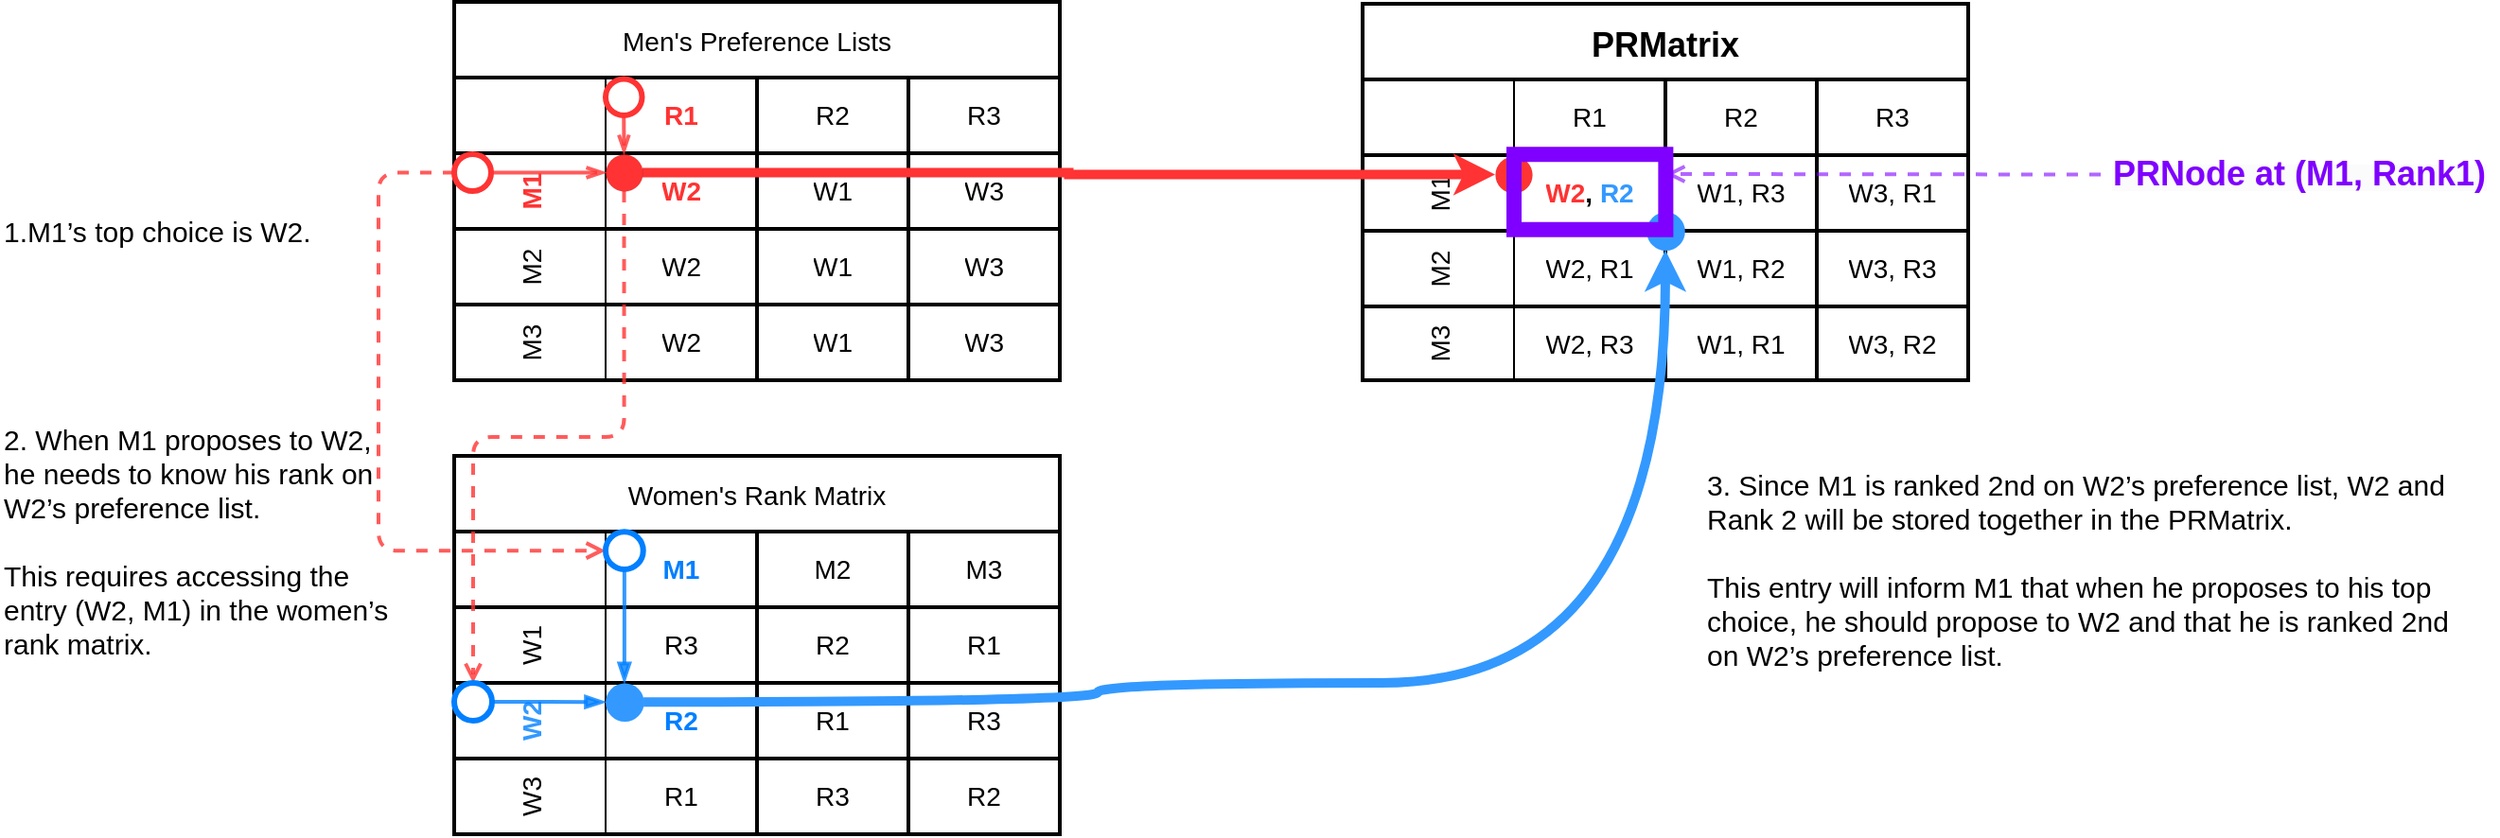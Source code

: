 <mxfile version="24.6.5" type="github">
  <diagram name="Page-1" id="UzDgoadcUWBQOF2vD1Zm">
    <mxGraphModel dx="2869" dy="762" grid="1" gridSize="10" guides="1" tooltips="1" connect="1" arrows="1" fold="1" page="1" pageScale="1" pageWidth="850" pageHeight="1100" math="0" shadow="0">
      <root>
        <mxCell id="0" />
        <mxCell id="1" parent="0" />
        <mxCell id="Z2L34hd1TdYtdEs3IqHg-1" value="Men&#39;s Preference Lists" style="shape=table;startSize=40;container=1;collapsible=0;childLayout=tableLayout;resizeLast=0;resizeLastRow=0;fontStyle=0;fontSize=14;strokeWidth=2;" vertex="1" parent="1">
          <mxGeometry y="40" width="320" height="200" as="geometry" />
        </mxCell>
        <mxCell id="Z2L34hd1TdYtdEs3IqHg-2" value="" style="shape=tableRow;horizontal=0;startSize=80;swimlaneHead=0;swimlaneBody=0;strokeColor=inherit;top=0;left=0;bottom=0;right=0;collapsible=0;dropTarget=0;fillColor=none;points=[[0,0.5],[1,0.5]];portConstraint=eastwest;fontSize=14;" vertex="1" parent="Z2L34hd1TdYtdEs3IqHg-1">
          <mxGeometry y="40" width="320" height="40" as="geometry" />
        </mxCell>
        <mxCell id="Z2L34hd1TdYtdEs3IqHg-3" value="&lt;b&gt;&lt;font color=&quot;#ff3333&quot;&gt;R1&lt;/font&gt;&lt;/b&gt;" style="shape=partialRectangle;html=1;whiteSpace=wrap;connectable=0;strokeColor=inherit;overflow=hidden;fillColor=none;top=0;left=0;bottom=0;right=0;pointerEvents=1;fontSize=14;" vertex="1" parent="Z2L34hd1TdYtdEs3IqHg-2">
          <mxGeometry x="80" width="80" height="40" as="geometry">
            <mxRectangle width="80" height="40" as="alternateBounds" />
          </mxGeometry>
        </mxCell>
        <mxCell id="Z2L34hd1TdYtdEs3IqHg-4" value="R2" style="shape=partialRectangle;html=1;whiteSpace=wrap;connectable=0;strokeColor=inherit;overflow=hidden;fillColor=none;top=0;left=0;bottom=0;right=0;pointerEvents=1;fontSize=14;" vertex="1" parent="Z2L34hd1TdYtdEs3IqHg-2">
          <mxGeometry x="160" width="80" height="40" as="geometry">
            <mxRectangle width="80" height="40" as="alternateBounds" />
          </mxGeometry>
        </mxCell>
        <mxCell id="Z2L34hd1TdYtdEs3IqHg-5" value="R3" style="shape=partialRectangle;html=1;whiteSpace=wrap;connectable=0;strokeColor=inherit;overflow=hidden;fillColor=none;top=0;left=0;bottom=0;right=0;pointerEvents=1;strokeWidth=1;resizeWidth=1;resizeHeight=1;fontSize=14;" vertex="1" parent="Z2L34hd1TdYtdEs3IqHg-2">
          <mxGeometry x="240" width="80" height="40" as="geometry">
            <mxRectangle width="80" height="40" as="alternateBounds" />
          </mxGeometry>
        </mxCell>
        <mxCell id="Z2L34hd1TdYtdEs3IqHg-6" value="M1" style="shape=tableRow;horizontal=0;startSize=80;swimlaneHead=0;swimlaneBody=0;strokeColor=inherit;top=0;left=0;bottom=0;right=0;collapsible=0;dropTarget=0;fillColor=none;points=[[0,0.5],[1,0.5]];portConstraint=eastwest;fontSize=14;fontStyle=1;fontColor=#FF3333;" vertex="1" parent="Z2L34hd1TdYtdEs3IqHg-1">
          <mxGeometry y="80" width="320" height="40" as="geometry" />
        </mxCell>
        <mxCell id="Z2L34hd1TdYtdEs3IqHg-7" value="&lt;b&gt;&lt;font color=&quot;#ff3333&quot;&gt;W2&lt;/font&gt;&lt;/b&gt;" style="shape=partialRectangle;html=1;whiteSpace=wrap;connectable=0;overflow=hidden;top=0;left=0;bottom=0;right=0;pointerEvents=1;strokeColor=default;fillColor=none;fontSize=14;" vertex="1" parent="Z2L34hd1TdYtdEs3IqHg-6">
          <mxGeometry x="80" width="80" height="40" as="geometry">
            <mxRectangle width="80" height="40" as="alternateBounds" />
          </mxGeometry>
        </mxCell>
        <mxCell id="Z2L34hd1TdYtdEs3IqHg-8" value="W1" style="shape=partialRectangle;html=1;whiteSpace=wrap;connectable=0;overflow=hidden;top=0;left=0;bottom=0;right=0;pointerEvents=1;fillColor=none;labelBackgroundColor=none;labelBorderColor=none;strokeColor=default;shadow=0;resizable=1;resizeWidth=0;metaEdit=0;backgroundOutline=0;fontSize=14;" vertex="1" parent="Z2L34hd1TdYtdEs3IqHg-6">
          <mxGeometry x="160" width="80" height="40" as="geometry">
            <mxRectangle width="80" height="40" as="alternateBounds" />
          </mxGeometry>
        </mxCell>
        <mxCell id="Z2L34hd1TdYtdEs3IqHg-9" value="W3" style="shape=partialRectangle;html=1;whiteSpace=wrap;connectable=0;overflow=hidden;top=0;left=0;bottom=0;right=0;pointerEvents=1;fillColor=none;fontSize=14;" vertex="1" parent="Z2L34hd1TdYtdEs3IqHg-6">
          <mxGeometry x="240" width="80" height="40" as="geometry">
            <mxRectangle width="80" height="40" as="alternateBounds" />
          </mxGeometry>
        </mxCell>
        <mxCell id="Z2L34hd1TdYtdEs3IqHg-10" value="M2" style="shape=tableRow;horizontal=0;startSize=80;swimlaneHead=0;swimlaneBody=0;strokeColor=inherit;top=0;left=0;bottom=0;right=0;collapsible=0;dropTarget=0;fillColor=none;points=[[0,0.5],[1,0.5]];portConstraint=eastwest;fontSize=14;" vertex="1" parent="Z2L34hd1TdYtdEs3IqHg-1">
          <mxGeometry y="120" width="320" height="40" as="geometry" />
        </mxCell>
        <mxCell id="Z2L34hd1TdYtdEs3IqHg-11" value="W2" style="shape=partialRectangle;html=1;whiteSpace=wrap;connectable=0;overflow=hidden;top=0;left=0;bottom=0;right=0;pointerEvents=1;strokeOpacity=100;fillColor=none;fontSize=14;" vertex="1" parent="Z2L34hd1TdYtdEs3IqHg-10">
          <mxGeometry x="80" width="80" height="40" as="geometry">
            <mxRectangle width="80" height="40" as="alternateBounds" />
          </mxGeometry>
        </mxCell>
        <mxCell id="Z2L34hd1TdYtdEs3IqHg-12" value="W1" style="shape=partialRectangle;html=1;whiteSpace=wrap;connectable=0;strokeColor=inherit;overflow=hidden;fillColor=none;top=0;left=0;bottom=0;right=0;pointerEvents=1;fontSize=14;" vertex="1" parent="Z2L34hd1TdYtdEs3IqHg-10">
          <mxGeometry x="160" width="80" height="40" as="geometry">
            <mxRectangle width="80" height="40" as="alternateBounds" />
          </mxGeometry>
        </mxCell>
        <mxCell id="Z2L34hd1TdYtdEs3IqHg-13" value="W3" style="shape=partialRectangle;html=1;whiteSpace=wrap;connectable=0;strokeColor=inherit;overflow=hidden;fillColor=none;top=0;left=0;bottom=0;right=0;pointerEvents=1;fontSize=14;" vertex="1" parent="Z2L34hd1TdYtdEs3IqHg-10">
          <mxGeometry x="240" width="80" height="40" as="geometry">
            <mxRectangle width="80" height="40" as="alternateBounds" />
          </mxGeometry>
        </mxCell>
        <mxCell id="Z2L34hd1TdYtdEs3IqHg-14" value="M3" style="shape=tableRow;horizontal=0;startSize=80;swimlaneHead=0;swimlaneBody=0;strokeColor=inherit;top=0;left=0;bottom=0;right=0;collapsible=0;dropTarget=0;fillColor=none;points=[[0,0.5],[1,0.5]];portConstraint=eastwest;fontSize=14;" vertex="1" parent="Z2L34hd1TdYtdEs3IqHg-1">
          <mxGeometry y="160" width="320" height="40" as="geometry" />
        </mxCell>
        <mxCell id="Z2L34hd1TdYtdEs3IqHg-15" value="W2" style="shape=partialRectangle;html=1;whiteSpace=wrap;connectable=0;overflow=hidden;top=0;left=0;bottom=0;right=0;pointerEvents=1;fillColor=none;fontSize=14;" vertex="1" parent="Z2L34hd1TdYtdEs3IqHg-14">
          <mxGeometry x="80" width="80" height="40" as="geometry">
            <mxRectangle width="80" height="40" as="alternateBounds" />
          </mxGeometry>
        </mxCell>
        <mxCell id="Z2L34hd1TdYtdEs3IqHg-16" value="W1" style="shape=partialRectangle;html=1;whiteSpace=wrap;connectable=0;overflow=hidden;top=0;left=0;bottom=0;right=0;pointerEvents=1;fillColor=none;fontSize=14;" vertex="1" parent="Z2L34hd1TdYtdEs3IqHg-14">
          <mxGeometry x="160" width="80" height="40" as="geometry">
            <mxRectangle width="80" height="40" as="alternateBounds" />
          </mxGeometry>
        </mxCell>
        <mxCell id="Z2L34hd1TdYtdEs3IqHg-17" value="W3" style="shape=partialRectangle;html=1;whiteSpace=wrap;connectable=0;strokeColor=inherit;overflow=hidden;fillColor=none;top=0;left=0;bottom=0;right=0;pointerEvents=1;fontSize=14;" vertex="1" parent="Z2L34hd1TdYtdEs3IqHg-14">
          <mxGeometry x="240" width="80" height="40" as="geometry">
            <mxRectangle width="80" height="40" as="alternateBounds" />
          </mxGeometry>
        </mxCell>
        <mxCell id="Z2L34hd1TdYtdEs3IqHg-18" value="Women&#39;s Rank Matrix" style="shape=table;startSize=40;container=1;collapsible=0;childLayout=tableLayout;resizeLast=0;resizeLastRow=0;fontStyle=0;fontSize=14;strokeWidth=2;" vertex="1" parent="1">
          <mxGeometry y="280" width="320" height="200" as="geometry" />
        </mxCell>
        <mxCell id="Z2L34hd1TdYtdEs3IqHg-19" value="" style="shape=tableRow;horizontal=0;startSize=80;swimlaneHead=0;swimlaneBody=0;strokeColor=inherit;top=0;left=0;bottom=0;right=0;collapsible=0;dropTarget=0;fillColor=none;points=[[0,0.5],[1,0.5]];portConstraint=eastwest;fontSize=14;" vertex="1" parent="Z2L34hd1TdYtdEs3IqHg-18">
          <mxGeometry y="40" width="320" height="40" as="geometry" />
        </mxCell>
        <mxCell id="Z2L34hd1TdYtdEs3IqHg-20" value="&lt;b&gt;&lt;font color=&quot;#007fff&quot;&gt;M1&lt;/font&gt;&lt;/b&gt;" style="shape=partialRectangle;html=1;whiteSpace=wrap;connectable=0;strokeColor=inherit;overflow=hidden;fillColor=none;top=0;left=0;bottom=0;right=0;pointerEvents=1;fontSize=14;" vertex="1" parent="Z2L34hd1TdYtdEs3IqHg-19">
          <mxGeometry x="80" width="80" height="40" as="geometry">
            <mxRectangle width="80" height="40" as="alternateBounds" />
          </mxGeometry>
        </mxCell>
        <mxCell id="Z2L34hd1TdYtdEs3IqHg-21" value="M2" style="shape=partialRectangle;html=1;whiteSpace=wrap;connectable=0;strokeColor=inherit;overflow=hidden;fillColor=none;top=0;left=0;bottom=0;right=0;pointerEvents=1;fontSize=14;" vertex="1" parent="Z2L34hd1TdYtdEs3IqHg-19">
          <mxGeometry x="160" width="80" height="40" as="geometry">
            <mxRectangle width="80" height="40" as="alternateBounds" />
          </mxGeometry>
        </mxCell>
        <mxCell id="Z2L34hd1TdYtdEs3IqHg-22" value="M3" style="shape=partialRectangle;html=1;whiteSpace=wrap;connectable=0;strokeColor=inherit;overflow=hidden;fillColor=none;top=0;left=0;bottom=0;right=0;pointerEvents=1;strokeWidth=1;resizeWidth=1;resizeHeight=1;fontSize=14;" vertex="1" parent="Z2L34hd1TdYtdEs3IqHg-19">
          <mxGeometry x="240" width="80" height="40" as="geometry">
            <mxRectangle width="80" height="40" as="alternateBounds" />
          </mxGeometry>
        </mxCell>
        <mxCell id="Z2L34hd1TdYtdEs3IqHg-23" value="W1" style="shape=tableRow;horizontal=0;startSize=80;swimlaneHead=0;swimlaneBody=0;strokeColor=inherit;top=0;left=0;bottom=0;right=0;collapsible=0;dropTarget=0;fillColor=none;points=[[0,0.5],[1,0.5]];portConstraint=eastwest;fontSize=14;" vertex="1" parent="Z2L34hd1TdYtdEs3IqHg-18">
          <mxGeometry y="80" width="320" height="40" as="geometry" />
        </mxCell>
        <mxCell id="Z2L34hd1TdYtdEs3IqHg-24" value="R3" style="shape=partialRectangle;html=1;whiteSpace=wrap;connectable=0;strokeColor=inherit;overflow=hidden;fillColor=none;top=0;left=0;bottom=0;right=0;pointerEvents=1;fontSize=14;" vertex="1" parent="Z2L34hd1TdYtdEs3IqHg-23">
          <mxGeometry x="80" width="80" height="40" as="geometry">
            <mxRectangle width="80" height="40" as="alternateBounds" />
          </mxGeometry>
        </mxCell>
        <mxCell id="Z2L34hd1TdYtdEs3IqHg-25" value="R2" style="shape=partialRectangle;html=1;whiteSpace=wrap;connectable=0;strokeColor=inherit;overflow=hidden;fillColor=none;top=0;left=0;bottom=0;right=0;pointerEvents=1;fontSize=14;" vertex="1" parent="Z2L34hd1TdYtdEs3IqHg-23">
          <mxGeometry x="160" width="80" height="40" as="geometry">
            <mxRectangle width="80" height="40" as="alternateBounds" />
          </mxGeometry>
        </mxCell>
        <mxCell id="Z2L34hd1TdYtdEs3IqHg-26" value="R1" style="shape=partialRectangle;html=1;whiteSpace=wrap;connectable=0;strokeColor=inherit;overflow=hidden;fillColor=none;top=0;left=0;bottom=0;right=0;pointerEvents=1;fontSize=14;" vertex="1" parent="Z2L34hd1TdYtdEs3IqHg-23">
          <mxGeometry x="240" width="80" height="40" as="geometry">
            <mxRectangle width="80" height="40" as="alternateBounds" />
          </mxGeometry>
        </mxCell>
        <mxCell id="Z2L34hd1TdYtdEs3IqHg-27" value="W2" style="shape=tableRow;horizontal=0;startSize=80;swimlaneHead=0;swimlaneBody=0;strokeColor=inherit;top=0;left=0;bottom=0;right=0;collapsible=0;dropTarget=0;fillColor=none;points=[[0,0.5],[1,0.5]];portConstraint=eastwest;fontSize=14;fontStyle=1;fontColor=#3399FF;" vertex="1" parent="Z2L34hd1TdYtdEs3IqHg-18">
          <mxGeometry y="120" width="320" height="40" as="geometry" />
        </mxCell>
        <mxCell id="Z2L34hd1TdYtdEs3IqHg-28" value="&lt;b&gt;&lt;font color=&quot;#007fff&quot;&gt;R2&lt;/font&gt;&lt;/b&gt;" style="shape=partialRectangle;html=1;whiteSpace=wrap;connectable=0;strokeColor=inherit;overflow=hidden;fillColor=none;top=0;left=0;bottom=0;right=0;pointerEvents=1;fontSize=14;" vertex="1" parent="Z2L34hd1TdYtdEs3IqHg-27">
          <mxGeometry x="80" width="80" height="40" as="geometry">
            <mxRectangle width="80" height="40" as="alternateBounds" />
          </mxGeometry>
        </mxCell>
        <mxCell id="Z2L34hd1TdYtdEs3IqHg-29" value="R1" style="shape=partialRectangle;html=1;whiteSpace=wrap;connectable=0;strokeColor=inherit;overflow=hidden;fillColor=none;top=0;left=0;bottom=0;right=0;pointerEvents=1;fontSize=14;" vertex="1" parent="Z2L34hd1TdYtdEs3IqHg-27">
          <mxGeometry x="160" width="80" height="40" as="geometry">
            <mxRectangle width="80" height="40" as="alternateBounds" />
          </mxGeometry>
        </mxCell>
        <mxCell id="Z2L34hd1TdYtdEs3IqHg-30" value="R3" style="shape=partialRectangle;html=1;whiteSpace=wrap;connectable=0;strokeColor=inherit;overflow=hidden;fillColor=none;top=0;left=0;bottom=0;right=0;pointerEvents=1;fontSize=14;" vertex="1" parent="Z2L34hd1TdYtdEs3IqHg-27">
          <mxGeometry x="240" width="80" height="40" as="geometry">
            <mxRectangle width="80" height="40" as="alternateBounds" />
          </mxGeometry>
        </mxCell>
        <mxCell id="Z2L34hd1TdYtdEs3IqHg-31" value="W3" style="shape=tableRow;horizontal=0;startSize=80;swimlaneHead=0;swimlaneBody=0;strokeColor=inherit;top=0;left=0;bottom=0;right=0;collapsible=0;dropTarget=0;fillColor=none;points=[[0,0.5],[1,0.5]];portConstraint=eastwest;fontSize=14;" vertex="1" parent="Z2L34hd1TdYtdEs3IqHg-18">
          <mxGeometry y="160" width="320" height="40" as="geometry" />
        </mxCell>
        <mxCell id="Z2L34hd1TdYtdEs3IqHg-32" value="R1" style="shape=partialRectangle;html=1;whiteSpace=wrap;connectable=0;strokeColor=inherit;overflow=hidden;fillColor=none;top=0;left=0;bottom=0;right=0;pointerEvents=1;fontSize=14;" vertex="1" parent="Z2L34hd1TdYtdEs3IqHg-31">
          <mxGeometry x="80" width="80" height="40" as="geometry">
            <mxRectangle width="80" height="40" as="alternateBounds" />
          </mxGeometry>
        </mxCell>
        <mxCell id="Z2L34hd1TdYtdEs3IqHg-33" value="R3" style="shape=partialRectangle;html=1;whiteSpace=wrap;connectable=0;strokeColor=inherit;overflow=hidden;fillColor=none;top=0;left=0;bottom=0;right=0;pointerEvents=1;fontSize=14;" vertex="1" parent="Z2L34hd1TdYtdEs3IqHg-31">
          <mxGeometry x="160" width="80" height="40" as="geometry">
            <mxRectangle width="80" height="40" as="alternateBounds" />
          </mxGeometry>
        </mxCell>
        <mxCell id="Z2L34hd1TdYtdEs3IqHg-34" value="R2" style="shape=partialRectangle;html=1;whiteSpace=wrap;connectable=0;strokeColor=inherit;overflow=hidden;fillColor=none;top=0;left=0;bottom=0;right=0;pointerEvents=1;fontSize=14;" vertex="1" parent="Z2L34hd1TdYtdEs3IqHg-31">
          <mxGeometry x="240" width="80" height="40" as="geometry">
            <mxRectangle width="80" height="40" as="alternateBounds" />
          </mxGeometry>
        </mxCell>
        <mxCell id="Z2L34hd1TdYtdEs3IqHg-35" value="PRMatrix" style="shape=table;startSize=40;container=1;collapsible=0;childLayout=tableLayout;resizeLast=0;resizeLastRow=0;fontStyle=1;fontSize=18;strokeWidth=2;" vertex="1" parent="1">
          <mxGeometry x="480" y="41" width="320" height="199" as="geometry" />
        </mxCell>
        <mxCell id="Z2L34hd1TdYtdEs3IqHg-36" value="" style="shape=tableRow;horizontal=0;startSize=80;swimlaneHead=0;swimlaneBody=0;strokeColor=inherit;top=0;left=0;bottom=0;right=0;collapsible=0;dropTarget=0;fillColor=none;points=[[0,0.5],[1,0.5]];portConstraint=eastwest;fontSize=14;" vertex="1" parent="Z2L34hd1TdYtdEs3IqHg-35">
          <mxGeometry y="40" width="320" height="40" as="geometry" />
        </mxCell>
        <mxCell id="Z2L34hd1TdYtdEs3IqHg-37" value="R1" style="shape=partialRectangle;html=1;whiteSpace=wrap;connectable=0;strokeColor=inherit;overflow=hidden;fillColor=none;top=0;left=0;bottom=0;right=0;pointerEvents=1;fontSize=14;" vertex="1" parent="Z2L34hd1TdYtdEs3IqHg-36">
          <mxGeometry x="80" width="80" height="40" as="geometry">
            <mxRectangle width="80" height="40" as="alternateBounds" />
          </mxGeometry>
        </mxCell>
        <mxCell id="Z2L34hd1TdYtdEs3IqHg-38" value="R2" style="shape=partialRectangle;html=1;whiteSpace=wrap;connectable=0;strokeColor=inherit;overflow=hidden;fillColor=none;top=0;left=0;bottom=0;right=0;pointerEvents=1;fontSize=14;" vertex="1" parent="Z2L34hd1TdYtdEs3IqHg-36">
          <mxGeometry x="160" width="80" height="40" as="geometry">
            <mxRectangle width="80" height="40" as="alternateBounds" />
          </mxGeometry>
        </mxCell>
        <mxCell id="Z2L34hd1TdYtdEs3IqHg-39" value="R3" style="shape=partialRectangle;html=1;whiteSpace=wrap;connectable=0;strokeColor=inherit;overflow=hidden;fillColor=none;top=0;left=0;bottom=0;right=0;pointerEvents=1;strokeWidth=1;resizeWidth=1;resizeHeight=1;fontSize=14;" vertex="1" parent="Z2L34hd1TdYtdEs3IqHg-36">
          <mxGeometry x="240" width="80" height="40" as="geometry">
            <mxRectangle width="80" height="40" as="alternateBounds" />
          </mxGeometry>
        </mxCell>
        <mxCell id="Z2L34hd1TdYtdEs3IqHg-40" value="M1" style="shape=tableRow;horizontal=0;startSize=80;swimlaneHead=0;swimlaneBody=0;strokeColor=inherit;top=0;left=0;bottom=0;right=0;collapsible=0;dropTarget=0;fillColor=none;points=[[0,0.5],[1,0.5]];portConstraint=eastwest;fontSize=14;" vertex="1" parent="Z2L34hd1TdYtdEs3IqHg-35">
          <mxGeometry y="80" width="320" height="40" as="geometry" />
        </mxCell>
        <mxCell id="Z2L34hd1TdYtdEs3IqHg-41" value="&lt;b&gt;&lt;font color=&quot;#ff3333&quot;&gt;W2&lt;/font&gt;,&lt;font color=&quot;#6600cc&quot;&gt; &lt;/font&gt;&lt;font color=&quot;#3399ff&quot;&gt;R2&lt;/font&gt;&lt;/b&gt;" style="shape=partialRectangle;html=1;whiteSpace=wrap;connectable=0;overflow=hidden;top=0;left=0;bottom=0;right=0;pointerEvents=1;strokeColor=default;fillColor=none;fontSize=14;" vertex="1" parent="Z2L34hd1TdYtdEs3IqHg-40">
          <mxGeometry x="80" width="80" height="40" as="geometry">
            <mxRectangle width="80" height="40" as="alternateBounds" />
          </mxGeometry>
        </mxCell>
        <mxCell id="Z2L34hd1TdYtdEs3IqHg-42" value="W1, R3" style="shape=partialRectangle;html=1;whiteSpace=wrap;connectable=0;overflow=hidden;top=0;left=0;bottom=0;right=0;pointerEvents=1;fillColor=none;labelBackgroundColor=none;labelBorderColor=none;strokeColor=default;shadow=0;resizable=1;resizeWidth=0;metaEdit=0;backgroundOutline=0;fontSize=14;" vertex="1" parent="Z2L34hd1TdYtdEs3IqHg-40">
          <mxGeometry x="160" width="80" height="40" as="geometry">
            <mxRectangle width="80" height="40" as="alternateBounds" />
          </mxGeometry>
        </mxCell>
        <mxCell id="Z2L34hd1TdYtdEs3IqHg-43" value="W3, R1" style="shape=partialRectangle;html=1;whiteSpace=wrap;connectable=0;overflow=hidden;top=0;left=0;bottom=0;right=0;pointerEvents=1;fillColor=none;fontSize=14;" vertex="1" parent="Z2L34hd1TdYtdEs3IqHg-40">
          <mxGeometry x="240" width="80" height="40" as="geometry">
            <mxRectangle width="80" height="40" as="alternateBounds" />
          </mxGeometry>
        </mxCell>
        <mxCell id="Z2L34hd1TdYtdEs3IqHg-44" value="M2" style="shape=tableRow;horizontal=0;startSize=80;swimlaneHead=0;swimlaneBody=0;strokeColor=inherit;top=0;left=0;bottom=0;right=0;collapsible=0;dropTarget=0;fillColor=none;points=[[0,0.5],[1,0.5]];portConstraint=eastwest;fontSize=14;" vertex="1" parent="Z2L34hd1TdYtdEs3IqHg-35">
          <mxGeometry y="120" width="320" height="40" as="geometry" />
        </mxCell>
        <mxCell id="Z2L34hd1TdYtdEs3IqHg-45" value="W2, R1" style="shape=partialRectangle;html=1;whiteSpace=wrap;connectable=0;overflow=hidden;top=0;left=0;bottom=0;right=0;pointerEvents=1;strokeOpacity=100;fillColor=none;fontSize=14;" vertex="1" parent="Z2L34hd1TdYtdEs3IqHg-44">
          <mxGeometry x="80" width="80" height="40" as="geometry">
            <mxRectangle width="80" height="40" as="alternateBounds" />
          </mxGeometry>
        </mxCell>
        <mxCell id="Z2L34hd1TdYtdEs3IqHg-46" value="W1, R2" style="shape=partialRectangle;html=1;whiteSpace=wrap;connectable=0;strokeColor=inherit;overflow=hidden;fillColor=none;top=0;left=0;bottom=0;right=0;pointerEvents=1;fontSize=14;" vertex="1" parent="Z2L34hd1TdYtdEs3IqHg-44">
          <mxGeometry x="160" width="80" height="40" as="geometry">
            <mxRectangle width="80" height="40" as="alternateBounds" />
          </mxGeometry>
        </mxCell>
        <mxCell id="Z2L34hd1TdYtdEs3IqHg-47" value="W3, R3" style="shape=partialRectangle;html=1;whiteSpace=wrap;connectable=0;strokeColor=inherit;overflow=hidden;fillColor=none;top=0;left=0;bottom=0;right=0;pointerEvents=1;fontSize=14;" vertex="1" parent="Z2L34hd1TdYtdEs3IqHg-44">
          <mxGeometry x="240" width="80" height="40" as="geometry">
            <mxRectangle width="80" height="40" as="alternateBounds" />
          </mxGeometry>
        </mxCell>
        <mxCell id="Z2L34hd1TdYtdEs3IqHg-48" value="M3" style="shape=tableRow;horizontal=0;startSize=80;swimlaneHead=0;swimlaneBody=0;strokeColor=inherit;top=0;left=0;bottom=0;right=0;collapsible=0;dropTarget=0;fillColor=none;points=[[0,0.5],[1,0.5]];portConstraint=eastwest;fontSize=14;" vertex="1" parent="Z2L34hd1TdYtdEs3IqHg-35">
          <mxGeometry y="160" width="320" height="39" as="geometry" />
        </mxCell>
        <mxCell id="Z2L34hd1TdYtdEs3IqHg-49" value="W2, R3" style="shape=partialRectangle;html=1;whiteSpace=wrap;connectable=0;overflow=hidden;top=0;left=0;bottom=0;right=0;pointerEvents=1;fillColor=none;fontSize=14;" vertex="1" parent="Z2L34hd1TdYtdEs3IqHg-48">
          <mxGeometry x="80" width="80" height="39" as="geometry">
            <mxRectangle width="80" height="39" as="alternateBounds" />
          </mxGeometry>
        </mxCell>
        <mxCell id="Z2L34hd1TdYtdEs3IqHg-50" value="W1, R1" style="shape=partialRectangle;html=1;whiteSpace=wrap;connectable=0;overflow=hidden;top=0;left=0;bottom=0;right=0;pointerEvents=1;fillColor=none;fontSize=14;" vertex="1" parent="Z2L34hd1TdYtdEs3IqHg-48">
          <mxGeometry x="160" width="80" height="39" as="geometry">
            <mxRectangle width="80" height="39" as="alternateBounds" />
          </mxGeometry>
        </mxCell>
        <mxCell id="Z2L34hd1TdYtdEs3IqHg-51" value="W3, R2" style="shape=partialRectangle;html=1;whiteSpace=wrap;connectable=0;strokeColor=inherit;overflow=hidden;fillColor=none;top=0;left=0;bottom=0;right=0;pointerEvents=1;fontSize=14;" vertex="1" parent="Z2L34hd1TdYtdEs3IqHg-48">
          <mxGeometry x="240" width="80" height="39" as="geometry">
            <mxRectangle width="80" height="39" as="alternateBounds" />
          </mxGeometry>
        </mxCell>
        <mxCell id="Z2L34hd1TdYtdEs3IqHg-52" style="edgeStyle=orthogonalEdgeStyle;rounded=0;orthogonalLoop=1;jettySize=auto;html=1;exitX=0.5;exitY=1;exitDx=0;exitDy=0;entryX=0.5;entryY=0;entryDx=0;entryDy=0;strokeColor=#FF3333;strokeWidth=2;endArrow=openThin;endFill=0;opacity=80;fontSize=14;" edge="1" parent="1" source="Z2L34hd1TdYtdEs3IqHg-53" target="Z2L34hd1TdYtdEs3IqHg-56">
          <mxGeometry relative="1" as="geometry" />
        </mxCell>
        <mxCell id="Z2L34hd1TdYtdEs3IqHg-53" value="" style="ellipse;whiteSpace=wrap;html=1;aspect=fixed;gradientColor=none;strokeWidth=3;fillColor=#FFFFFF;strokeColor=#FF3333;fontSize=14;" vertex="1" parent="1">
          <mxGeometry x="80" y="80.75" width="19.25" height="19.25" as="geometry" />
        </mxCell>
        <mxCell id="Z2L34hd1TdYtdEs3IqHg-54" style="edgeStyle=orthogonalEdgeStyle;rounded=1;orthogonalLoop=1;jettySize=auto;html=1;exitX=0.5;exitY=1;exitDx=0;exitDy=0;entryX=0.5;entryY=0;entryDx=0;entryDy=0;dashed=1;endArrow=open;endFill=0;strokeColor=#FF3333;strokeWidth=2;curved=0;fontSize=14;opacity=80;" edge="1" parent="1" source="Z2L34hd1TdYtdEs3IqHg-56" target="Z2L34hd1TdYtdEs3IqHg-63">
          <mxGeometry relative="1" as="geometry">
            <Array as="points">
              <mxPoint x="90" y="270" />
              <mxPoint x="10" y="270" />
              <mxPoint x="10" y="400" />
            </Array>
          </mxGeometry>
        </mxCell>
        <mxCell id="Z2L34hd1TdYtdEs3IqHg-55" style="edgeStyle=orthogonalEdgeStyle;rounded=0;orthogonalLoop=1;jettySize=auto;html=1;exitX=1;exitY=0.5;exitDx=0;exitDy=0;entryX=0;entryY=0.5;entryDx=0;entryDy=0;strokeWidth=5;strokeColor=#FF3333;fontSize=14;" edge="1" parent="1" source="Z2L34hd1TdYtdEs3IqHg-56" target="Z2L34hd1TdYtdEs3IqHg-66">
          <mxGeometry relative="1" as="geometry" />
        </mxCell>
        <mxCell id="Z2L34hd1TdYtdEs3IqHg-56" value="" style="ellipse;whiteSpace=wrap;html=1;aspect=fixed;gradientColor=none;strokeWidth=0;fillColor=#FF3333;fontSize=14;" vertex="1" parent="1">
          <mxGeometry x="80" y="120.5" width="19.5" height="19.5" as="geometry" />
        </mxCell>
        <mxCell id="Z2L34hd1TdYtdEs3IqHg-57" style="edgeStyle=orthogonalEdgeStyle;rounded=0;orthogonalLoop=1;jettySize=auto;html=1;exitX=1;exitY=0.5;exitDx=0;exitDy=0;entryX=0;entryY=0.5;entryDx=0;entryDy=0;strokeColor=#FF3333;strokeWidth=2;endArrow=openThin;endFill=0;opacity=80;fontSize=14;" edge="1" parent="1" source="Z2L34hd1TdYtdEs3IqHg-59" target="Z2L34hd1TdYtdEs3IqHg-56">
          <mxGeometry relative="1" as="geometry" />
        </mxCell>
        <mxCell id="Z2L34hd1TdYtdEs3IqHg-58" style="edgeStyle=orthogonalEdgeStyle;rounded=1;orthogonalLoop=1;jettySize=auto;html=1;exitX=0;exitY=0.5;exitDx=0;exitDy=0;entryX=0;entryY=0.5;entryDx=0;entryDy=0;dashed=1;endArrow=open;endFill=0;strokeColor=#FF3333;strokeWidth=2;curved=0;fontSize=14;opacity=80;" edge="1" parent="1" source="Z2L34hd1TdYtdEs3IqHg-59" target="Z2L34hd1TdYtdEs3IqHg-61">
          <mxGeometry relative="1" as="geometry">
            <Array as="points">
              <mxPoint x="-40" y="130" />
              <mxPoint x="-40" y="330" />
            </Array>
          </mxGeometry>
        </mxCell>
        <mxCell id="Z2L34hd1TdYtdEs3IqHg-59" value="" style="ellipse;whiteSpace=wrap;html=1;aspect=fixed;gradientColor=none;strokeWidth=3;fillColor=#FFFFFF;strokeColor=#FF3333;fontSize=14;" vertex="1" parent="1">
          <mxGeometry y="120.5" width="19.5" height="19.5" as="geometry" />
        </mxCell>
        <mxCell id="Z2L34hd1TdYtdEs3IqHg-60" style="edgeStyle=orthogonalEdgeStyle;rounded=0;orthogonalLoop=1;jettySize=auto;html=1;exitX=0.5;exitY=1;exitDx=0;exitDy=0;entryX=0.5;entryY=0;entryDx=0;entryDy=0;strokeColor=#007FFF;strokeWidth=2;endArrow=blockThin;endFill=1;opacity=80;fontSize=14;" edge="1" parent="1" source="Z2L34hd1TdYtdEs3IqHg-61" target="Z2L34hd1TdYtdEs3IqHg-65">
          <mxGeometry relative="1" as="geometry" />
        </mxCell>
        <mxCell id="Z2L34hd1TdYtdEs3IqHg-61" value="" style="ellipse;whiteSpace=wrap;html=1;aspect=fixed;gradientColor=none;strokeWidth=3;fillColor=#FFFFFF;strokeColor=#007FFF;fontSize=14;" vertex="1" parent="1">
          <mxGeometry x="80" y="320.13" width="19.87" height="19.87" as="geometry" />
        </mxCell>
        <mxCell id="Z2L34hd1TdYtdEs3IqHg-62" style="edgeStyle=orthogonalEdgeStyle;rounded=0;orthogonalLoop=1;jettySize=auto;html=1;exitX=1;exitY=0.5;exitDx=0;exitDy=0;entryX=0;entryY=0.5;entryDx=0;entryDy=0;strokeColor=#007FFF;strokeWidth=2;endArrow=blockThin;endFill=1;opacity=80;fontSize=14;" edge="1" parent="1" source="Z2L34hd1TdYtdEs3IqHg-63" target="Z2L34hd1TdYtdEs3IqHg-65">
          <mxGeometry relative="1" as="geometry" />
        </mxCell>
        <mxCell id="Z2L34hd1TdYtdEs3IqHg-63" value="" style="ellipse;whiteSpace=wrap;html=1;aspect=fixed;strokeWidth=3;strokeColor=#007FFF;fontSize=14;" vertex="1" parent="1">
          <mxGeometry y="400" width="20" height="20" as="geometry" />
        </mxCell>
        <mxCell id="Z2L34hd1TdYtdEs3IqHg-64" style="edgeStyle=orthogonalEdgeStyle;rounded=0;orthogonalLoop=1;jettySize=auto;html=1;exitX=1;exitY=0.5;exitDx=0;exitDy=0;entryX=0.5;entryY=1;entryDx=0;entryDy=0;curved=1;strokeWidth=5;strokeColor=#3399FF;fontColor=#3399FF;" edge="1" parent="1" source="Z2L34hd1TdYtdEs3IqHg-65" target="Z2L34hd1TdYtdEs3IqHg-67">
          <mxGeometry relative="1" as="geometry">
            <Array as="points">
              <mxPoint x="340" y="400" />
              <mxPoint x="640" y="400" />
            </Array>
          </mxGeometry>
        </mxCell>
        <mxCell id="Z2L34hd1TdYtdEs3IqHg-65" value="" style="ellipse;whiteSpace=wrap;html=1;aspect=fixed;gradientColor=none;strokeWidth=0;fillColor=#3399FF;fontSize=14;strokeColor=#007FFF;" vertex="1" parent="1">
          <mxGeometry x="79.81" y="400" width="20.25" height="20.25" as="geometry" />
        </mxCell>
        <mxCell id="Z2L34hd1TdYtdEs3IqHg-66" value="" style="ellipse;whiteSpace=wrap;html=1;aspect=fixed;gradientColor=none;strokeWidth=0;fillColor=#FF3333;fontSize=14;" vertex="1" parent="1">
          <mxGeometry x="550" y="121.5" width="19.5" height="19.5" as="geometry" />
        </mxCell>
        <mxCell id="Z2L34hd1TdYtdEs3IqHg-67" value="" style="ellipse;whiteSpace=wrap;html=1;aspect=fixed;gradientColor=none;strokeWidth=0;fillColor=#3399FF;fontSize=14;strokeColor=#007FFF;" vertex="1" parent="1">
          <mxGeometry x="629.87" y="151" width="20.25" height="20.25" as="geometry" />
        </mxCell>
        <mxCell id="Z2L34hd1TdYtdEs3IqHg-68" value="" style="whiteSpace=wrap;html=1;fillColor=none;strokeWidth=8;strokeColor=#7F00FF;fontSize=15;" vertex="1" parent="1">
          <mxGeometry x="560" y="120.62" width="80.19" height="39.75" as="geometry" />
        </mxCell>
        <mxCell id="Z2L34hd1TdYtdEs3IqHg-69" value="1.M1’s top choice is W2." style="text;whiteSpace=wrap;fontStyle=0;fontSize=15;verticalAlign=middle;" vertex="1" parent="1">
          <mxGeometry x="-240" y="141.13" width="190" height="40" as="geometry" />
        </mxCell>
        <mxCell id="Z2L34hd1TdYtdEs3IqHg-70" value="2. When M1 proposes to W2, he needs to know his rank on W2’s preference list.&#xa;&#xa;This requires accessing the entry (W2, M1) in the women’s rank matrix." style="text;whiteSpace=wrap;fontSize=15;fontStyle=0;verticalAlign=middle;" vertex="1" parent="1">
          <mxGeometry x="-240" y="250.13" width="210" height="149.87" as="geometry" />
        </mxCell>
        <mxCell id="Z2L34hd1TdYtdEs3IqHg-71" value="3. Since M1 is ranked 2nd on W2’s preference list, W2 and Rank 2 will be stored together in the PRMatrix. &#xa;&#xa;This entry will inform M1 that when he proposes to his top choice, he should propose to W2 and that he is ranked 2nd on W2’s preference list." style="text;whiteSpace=wrap;fontSize=15;fontStyle=0" vertex="1" parent="1">
          <mxGeometry x="660" y="280" width="409.81" height="120" as="geometry" />
        </mxCell>
        <mxCell id="Z2L34hd1TdYtdEs3IqHg-72" style="edgeStyle=orthogonalEdgeStyle;rounded=1;orthogonalLoop=1;jettySize=auto;html=1;exitX=0;exitY=1;exitDx=0;exitDy=0;entryX=1;entryY=0;entryDx=0;entryDy=0;curved=0;strokeColor=none;" edge="1" parent="1" source="Z2L34hd1TdYtdEs3IqHg-74" target="Z2L34hd1TdYtdEs3IqHg-68">
          <mxGeometry relative="1" as="geometry" />
        </mxCell>
        <mxCell id="Z2L34hd1TdYtdEs3IqHg-73" style="edgeStyle=orthogonalEdgeStyle;rounded=1;orthogonalLoop=1;jettySize=auto;html=1;exitX=0;exitY=0.5;exitDx=0;exitDy=0;strokeWidth=2;strokeColor=#7F00FF;dashed=1;endArrow=open;endFill=0;opacity=60;align=center;verticalAlign=middle;fontFamily=Helvetica;fontSize=14;fontColor=default;labelBackgroundColor=default;curved=0;" edge="1" parent="1" source="Z2L34hd1TdYtdEs3IqHg-74">
          <mxGeometry relative="1" as="geometry">
            <mxPoint x="640" y="131" as="targetPoint" />
            <Array as="points">
              <mxPoint x="640" y="131" />
            </Array>
          </mxGeometry>
        </mxCell>
        <mxCell id="Z2L34hd1TdYtdEs3IqHg-74" value="&lt;p&gt;&lt;b style=&quot;forced-color-adjust: none; font-style: normal; font-variant-ligatures: normal; font-variant-caps: normal; letter-spacing: normal; orphans: 2; text-indent: 0px; text-transform: none; widows: 2; word-spacing: 0px; -webkit-text-stroke-width: 0px; white-space: normal; background-color: rgb(251, 251, 251); text-decoration-thickness: initial; text-decoration-style: initial; text-decoration-color: initial;&quot;&gt;&lt;font style=&quot;forced-color-adjust: none; font-size: 18px;&quot;&gt;PRNode at (M1, Rank1)&lt;/font&gt;&lt;/b&gt;&lt;/p&gt;" style="text;whiteSpace=wrap;html=1;align=center;fontFamily=Helvetica;horizontal=1;verticalAlign=middle;fontColor=#7F00FF;" vertex="1" parent="1">
          <mxGeometry x="870" y="110.63" width="210" height="41.25" as="geometry" />
        </mxCell>
      </root>
    </mxGraphModel>
  </diagram>
</mxfile>
